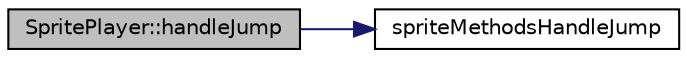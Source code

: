 digraph "SpritePlayer::handleJump"
{
 // LATEX_PDF_SIZE
  edge [fontname="Helvetica",fontsize="10",labelfontname="Helvetica",labelfontsize="10"];
  node [fontname="Helvetica",fontsize="10",shape=record];
  rankdir="LR";
  Node1 [label="SpritePlayer::handleJump",height=0.2,width=0.4,color="black", fillcolor="grey75", style="filled", fontcolor="black",tooltip=" "];
  Node1 -> Node2 [color="midnightblue",fontsize="10",style="solid",fontname="Helvetica"];
  Node2 [label="spriteMethodsHandleJump",height=0.2,width=0.4,color="black", fillcolor="white", style="filled",URL="$_sprite_methods_8cpp.html#ad494e3324d70980d013c6a7c1b3032da",tooltip=" "];
}
